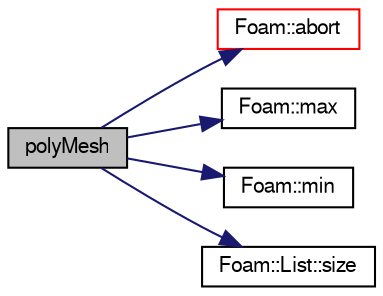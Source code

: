 digraph "polyMesh"
{
  bgcolor="transparent";
  edge [fontname="FreeSans",fontsize="10",labelfontname="FreeSans",labelfontsize="10"];
  node [fontname="FreeSans",fontsize="10",shape=record];
  rankdir="LR";
  Node357 [label="polyMesh",height=0.2,width=0.4,color="black", fillcolor="grey75", style="filled", fontcolor="black"];
  Node357 -> Node358 [color="midnightblue",fontsize="10",style="solid",fontname="FreeSans"];
  Node358 [label="Foam::abort",height=0.2,width=0.4,color="red",URL="$a21124.html#a447107a607d03e417307c203fa5fb44b"];
  Node357 -> Node401 [color="midnightblue",fontsize="10",style="solid",fontname="FreeSans"];
  Node401 [label="Foam::max",height=0.2,width=0.4,color="black",URL="$a21124.html#ac993e906cf2774ae77e666bc24e81733"];
  Node357 -> Node402 [color="midnightblue",fontsize="10",style="solid",fontname="FreeSans"];
  Node402 [label="Foam::min",height=0.2,width=0.4,color="black",URL="$a21124.html#a253e112ad2d56d96230ff39ea7f442dc"];
  Node357 -> Node403 [color="midnightblue",fontsize="10",style="solid",fontname="FreeSans"];
  Node403 [label="Foam::List::size",height=0.2,width=0.4,color="black",URL="$a25694.html#a8a5f6fa29bd4b500caf186f60245b384",tooltip="Override size to be inconsistent with allocated storage. "];
}
